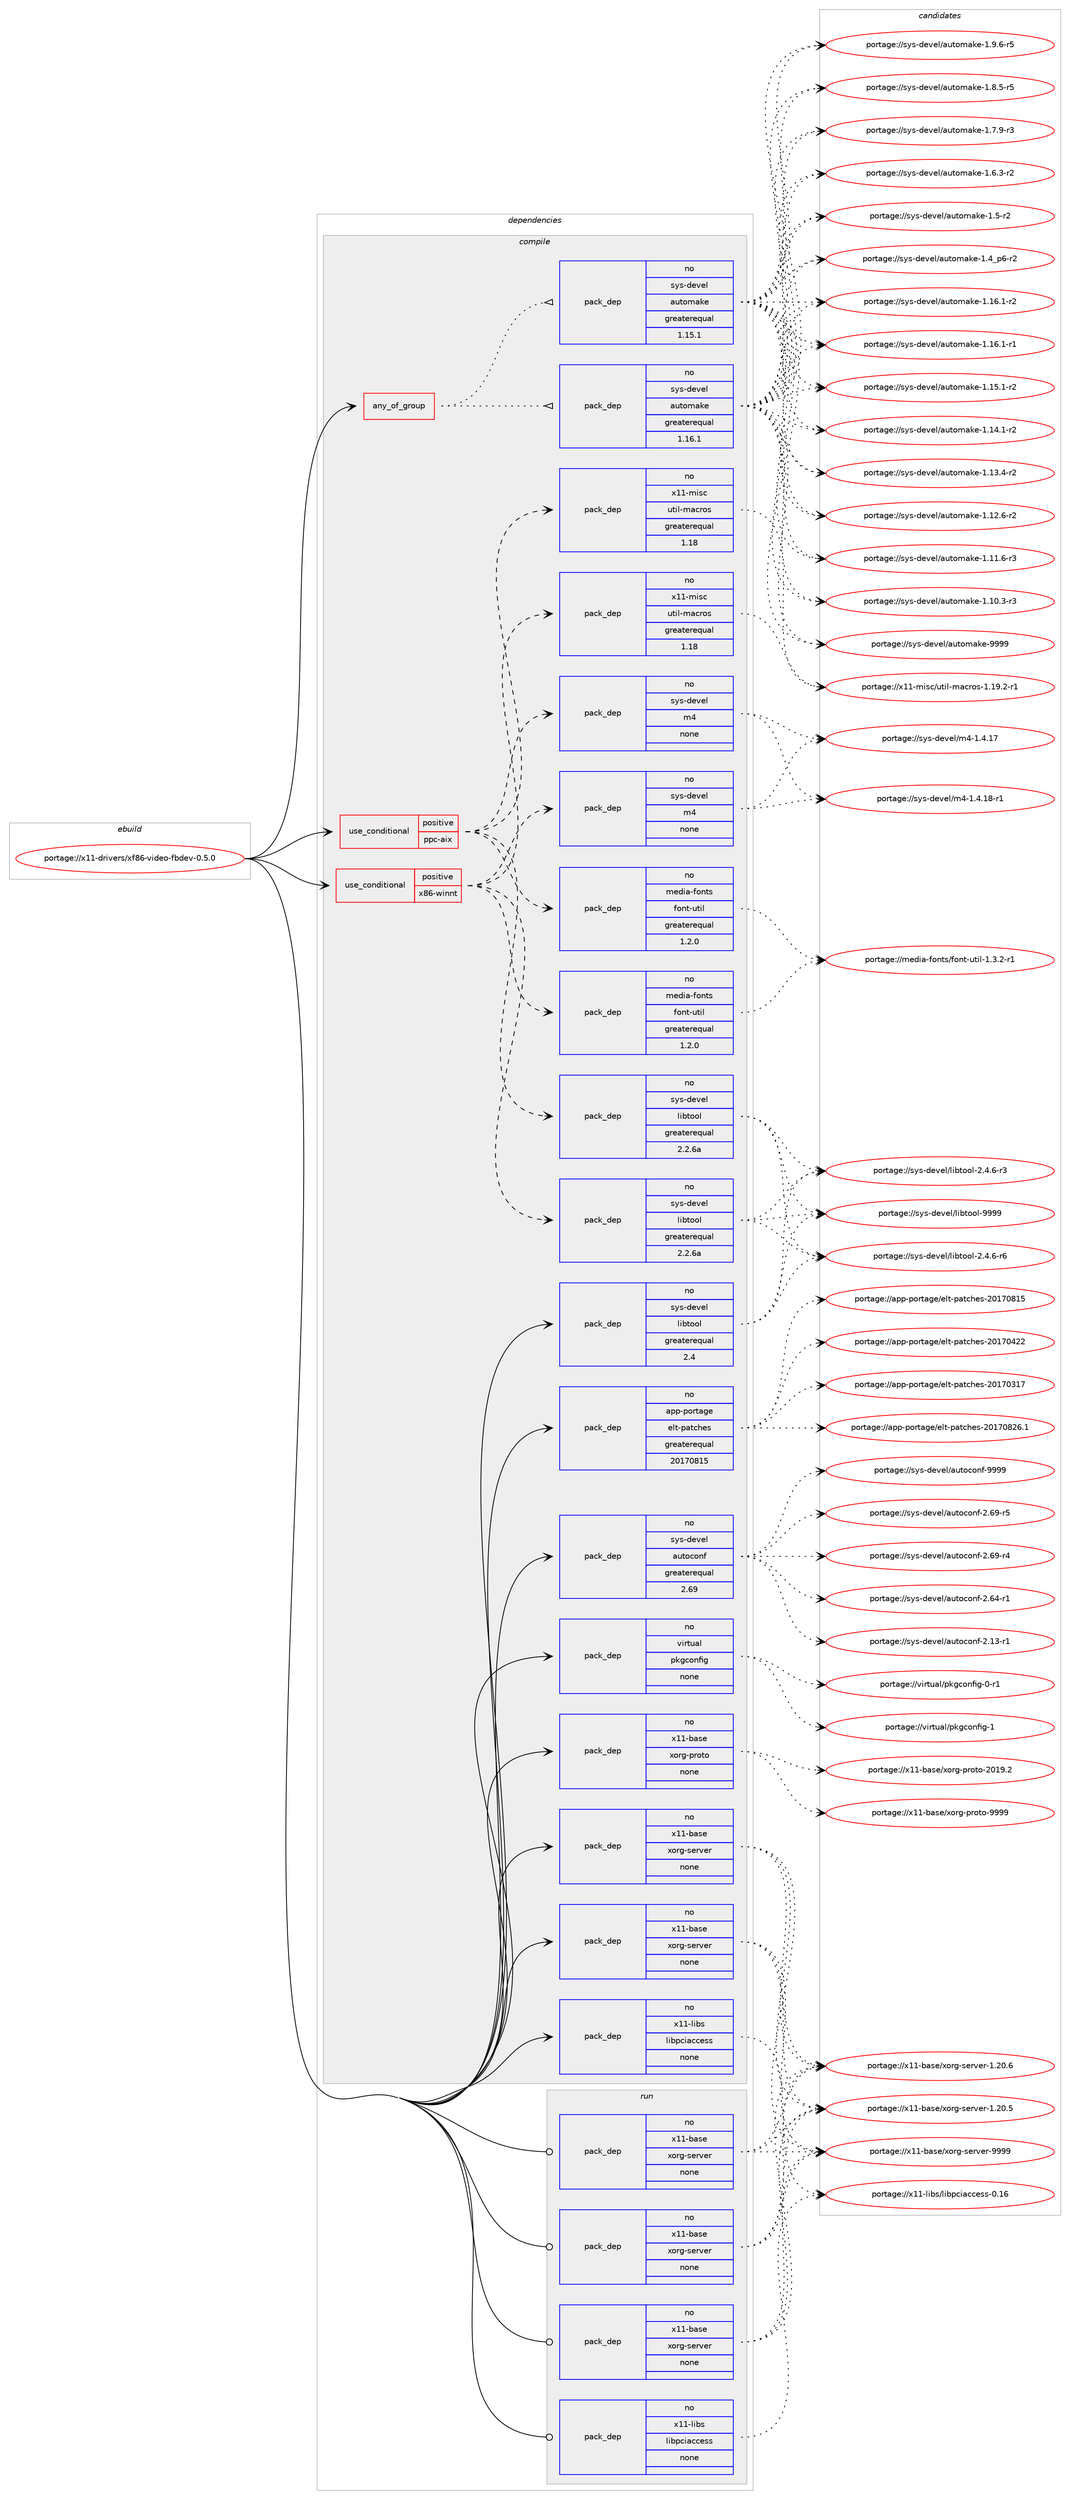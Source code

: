 digraph prolog {

# *************
# Graph options
# *************

newrank=true;
concentrate=true;
compound=true;
graph [rankdir=LR,fontname=Helvetica,fontsize=10,ranksep=1.5];#, ranksep=2.5, nodesep=0.2];
edge  [arrowhead=vee];
node  [fontname=Helvetica,fontsize=10];

# **********
# The ebuild
# **********

subgraph cluster_leftcol {
color=gray;
rank=same;
label=<<i>ebuild</i>>;
id [label="portage://x11-drivers/xf86-video-fbdev-0.5.0", color=red, width=4, href="../x11-drivers/xf86-video-fbdev-0.5.0.svg"];
}

# ****************
# The dependencies
# ****************

subgraph cluster_midcol {
color=gray;
label=<<i>dependencies</i>>;
subgraph cluster_compile {
fillcolor="#eeeeee";
style=filled;
label=<<i>compile</i>>;
subgraph any377 {
dependency21499 [label=<<TABLE BORDER="0" CELLBORDER="1" CELLSPACING="0" CELLPADDING="4"><TR><TD CELLPADDING="10">any_of_group</TD></TR></TABLE>>, shape=none, color=red];subgraph pack17978 {
dependency21500 [label=<<TABLE BORDER="0" CELLBORDER="1" CELLSPACING="0" CELLPADDING="4" WIDTH="220"><TR><TD ROWSPAN="6" CELLPADDING="30">pack_dep</TD></TR><TR><TD WIDTH="110">no</TD></TR><TR><TD>sys-devel</TD></TR><TR><TD>automake</TD></TR><TR><TD>greaterequal</TD></TR><TR><TD>1.16.1</TD></TR></TABLE>>, shape=none, color=blue];
}
dependency21499:e -> dependency21500:w [weight=20,style="dotted",arrowhead="oinv"];
subgraph pack17979 {
dependency21501 [label=<<TABLE BORDER="0" CELLBORDER="1" CELLSPACING="0" CELLPADDING="4" WIDTH="220"><TR><TD ROWSPAN="6" CELLPADDING="30">pack_dep</TD></TR><TR><TD WIDTH="110">no</TD></TR><TR><TD>sys-devel</TD></TR><TR><TD>automake</TD></TR><TR><TD>greaterequal</TD></TR><TR><TD>1.15.1</TD></TR></TABLE>>, shape=none, color=blue];
}
dependency21499:e -> dependency21501:w [weight=20,style="dotted",arrowhead="oinv"];
}
id:e -> dependency21499:w [weight=20,style="solid",arrowhead="vee"];
subgraph cond3131 {
dependency21502 [label=<<TABLE BORDER="0" CELLBORDER="1" CELLSPACING="0" CELLPADDING="4"><TR><TD ROWSPAN="3" CELLPADDING="10">use_conditional</TD></TR><TR><TD>positive</TD></TR><TR><TD>ppc-aix</TD></TR></TABLE>>, shape=none, color=red];
subgraph pack17980 {
dependency21503 [label=<<TABLE BORDER="0" CELLBORDER="1" CELLSPACING="0" CELLPADDING="4" WIDTH="220"><TR><TD ROWSPAN="6" CELLPADDING="30">pack_dep</TD></TR><TR><TD WIDTH="110">no</TD></TR><TR><TD>sys-devel</TD></TR><TR><TD>libtool</TD></TR><TR><TD>greaterequal</TD></TR><TR><TD>2.2.6a</TD></TR></TABLE>>, shape=none, color=blue];
}
dependency21502:e -> dependency21503:w [weight=20,style="dashed",arrowhead="vee"];
subgraph pack17981 {
dependency21504 [label=<<TABLE BORDER="0" CELLBORDER="1" CELLSPACING="0" CELLPADDING="4" WIDTH="220"><TR><TD ROWSPAN="6" CELLPADDING="30">pack_dep</TD></TR><TR><TD WIDTH="110">no</TD></TR><TR><TD>sys-devel</TD></TR><TR><TD>m4</TD></TR><TR><TD>none</TD></TR><TR><TD></TD></TR></TABLE>>, shape=none, color=blue];
}
dependency21502:e -> dependency21504:w [weight=20,style="dashed",arrowhead="vee"];
subgraph pack17982 {
dependency21505 [label=<<TABLE BORDER="0" CELLBORDER="1" CELLSPACING="0" CELLPADDING="4" WIDTH="220"><TR><TD ROWSPAN="6" CELLPADDING="30">pack_dep</TD></TR><TR><TD WIDTH="110">no</TD></TR><TR><TD>x11-misc</TD></TR><TR><TD>util-macros</TD></TR><TR><TD>greaterequal</TD></TR><TR><TD>1.18</TD></TR></TABLE>>, shape=none, color=blue];
}
dependency21502:e -> dependency21505:w [weight=20,style="dashed",arrowhead="vee"];
subgraph pack17983 {
dependency21506 [label=<<TABLE BORDER="0" CELLBORDER="1" CELLSPACING="0" CELLPADDING="4" WIDTH="220"><TR><TD ROWSPAN="6" CELLPADDING="30">pack_dep</TD></TR><TR><TD WIDTH="110">no</TD></TR><TR><TD>media-fonts</TD></TR><TR><TD>font-util</TD></TR><TR><TD>greaterequal</TD></TR><TR><TD>1.2.0</TD></TR></TABLE>>, shape=none, color=blue];
}
dependency21502:e -> dependency21506:w [weight=20,style="dashed",arrowhead="vee"];
}
id:e -> dependency21502:w [weight=20,style="solid",arrowhead="vee"];
subgraph cond3132 {
dependency21507 [label=<<TABLE BORDER="0" CELLBORDER="1" CELLSPACING="0" CELLPADDING="4"><TR><TD ROWSPAN="3" CELLPADDING="10">use_conditional</TD></TR><TR><TD>positive</TD></TR><TR><TD>x86-winnt</TD></TR></TABLE>>, shape=none, color=red];
subgraph pack17984 {
dependency21508 [label=<<TABLE BORDER="0" CELLBORDER="1" CELLSPACING="0" CELLPADDING="4" WIDTH="220"><TR><TD ROWSPAN="6" CELLPADDING="30">pack_dep</TD></TR><TR><TD WIDTH="110">no</TD></TR><TR><TD>sys-devel</TD></TR><TR><TD>libtool</TD></TR><TR><TD>greaterequal</TD></TR><TR><TD>2.2.6a</TD></TR></TABLE>>, shape=none, color=blue];
}
dependency21507:e -> dependency21508:w [weight=20,style="dashed",arrowhead="vee"];
subgraph pack17985 {
dependency21509 [label=<<TABLE BORDER="0" CELLBORDER="1" CELLSPACING="0" CELLPADDING="4" WIDTH="220"><TR><TD ROWSPAN="6" CELLPADDING="30">pack_dep</TD></TR><TR><TD WIDTH="110">no</TD></TR><TR><TD>sys-devel</TD></TR><TR><TD>m4</TD></TR><TR><TD>none</TD></TR><TR><TD></TD></TR></TABLE>>, shape=none, color=blue];
}
dependency21507:e -> dependency21509:w [weight=20,style="dashed",arrowhead="vee"];
subgraph pack17986 {
dependency21510 [label=<<TABLE BORDER="0" CELLBORDER="1" CELLSPACING="0" CELLPADDING="4" WIDTH="220"><TR><TD ROWSPAN="6" CELLPADDING="30">pack_dep</TD></TR><TR><TD WIDTH="110">no</TD></TR><TR><TD>x11-misc</TD></TR><TR><TD>util-macros</TD></TR><TR><TD>greaterequal</TD></TR><TR><TD>1.18</TD></TR></TABLE>>, shape=none, color=blue];
}
dependency21507:e -> dependency21510:w [weight=20,style="dashed",arrowhead="vee"];
subgraph pack17987 {
dependency21511 [label=<<TABLE BORDER="0" CELLBORDER="1" CELLSPACING="0" CELLPADDING="4" WIDTH="220"><TR><TD ROWSPAN="6" CELLPADDING="30">pack_dep</TD></TR><TR><TD WIDTH="110">no</TD></TR><TR><TD>media-fonts</TD></TR><TR><TD>font-util</TD></TR><TR><TD>greaterequal</TD></TR><TR><TD>1.2.0</TD></TR></TABLE>>, shape=none, color=blue];
}
dependency21507:e -> dependency21511:w [weight=20,style="dashed",arrowhead="vee"];
}
id:e -> dependency21507:w [weight=20,style="solid",arrowhead="vee"];
subgraph pack17988 {
dependency21512 [label=<<TABLE BORDER="0" CELLBORDER="1" CELLSPACING="0" CELLPADDING="4" WIDTH="220"><TR><TD ROWSPAN="6" CELLPADDING="30">pack_dep</TD></TR><TR><TD WIDTH="110">no</TD></TR><TR><TD>app-portage</TD></TR><TR><TD>elt-patches</TD></TR><TR><TD>greaterequal</TD></TR><TR><TD>20170815</TD></TR></TABLE>>, shape=none, color=blue];
}
id:e -> dependency21512:w [weight=20,style="solid",arrowhead="vee"];
subgraph pack17989 {
dependency21513 [label=<<TABLE BORDER="0" CELLBORDER="1" CELLSPACING="0" CELLPADDING="4" WIDTH="220"><TR><TD ROWSPAN="6" CELLPADDING="30">pack_dep</TD></TR><TR><TD WIDTH="110">no</TD></TR><TR><TD>sys-devel</TD></TR><TR><TD>autoconf</TD></TR><TR><TD>greaterequal</TD></TR><TR><TD>2.69</TD></TR></TABLE>>, shape=none, color=blue];
}
id:e -> dependency21513:w [weight=20,style="solid",arrowhead="vee"];
subgraph pack17990 {
dependency21514 [label=<<TABLE BORDER="0" CELLBORDER="1" CELLSPACING="0" CELLPADDING="4" WIDTH="220"><TR><TD ROWSPAN="6" CELLPADDING="30">pack_dep</TD></TR><TR><TD WIDTH="110">no</TD></TR><TR><TD>sys-devel</TD></TR><TR><TD>libtool</TD></TR><TR><TD>greaterequal</TD></TR><TR><TD>2.4</TD></TR></TABLE>>, shape=none, color=blue];
}
id:e -> dependency21514:w [weight=20,style="solid",arrowhead="vee"];
subgraph pack17991 {
dependency21515 [label=<<TABLE BORDER="0" CELLBORDER="1" CELLSPACING="0" CELLPADDING="4" WIDTH="220"><TR><TD ROWSPAN="6" CELLPADDING="30">pack_dep</TD></TR><TR><TD WIDTH="110">no</TD></TR><TR><TD>virtual</TD></TR><TR><TD>pkgconfig</TD></TR><TR><TD>none</TD></TR><TR><TD></TD></TR></TABLE>>, shape=none, color=blue];
}
id:e -> dependency21515:w [weight=20,style="solid",arrowhead="vee"];
subgraph pack17992 {
dependency21516 [label=<<TABLE BORDER="0" CELLBORDER="1" CELLSPACING="0" CELLPADDING="4" WIDTH="220"><TR><TD ROWSPAN="6" CELLPADDING="30">pack_dep</TD></TR><TR><TD WIDTH="110">no</TD></TR><TR><TD>x11-base</TD></TR><TR><TD>xorg-proto</TD></TR><TR><TD>none</TD></TR><TR><TD></TD></TR></TABLE>>, shape=none, color=blue];
}
id:e -> dependency21516:w [weight=20,style="solid",arrowhead="vee"];
subgraph pack17993 {
dependency21517 [label=<<TABLE BORDER="0" CELLBORDER="1" CELLSPACING="0" CELLPADDING="4" WIDTH="220"><TR><TD ROWSPAN="6" CELLPADDING="30">pack_dep</TD></TR><TR><TD WIDTH="110">no</TD></TR><TR><TD>x11-base</TD></TR><TR><TD>xorg-server</TD></TR><TR><TD>none</TD></TR><TR><TD></TD></TR></TABLE>>, shape=none, color=blue];
}
id:e -> dependency21517:w [weight=20,style="solid",arrowhead="vee"];
subgraph pack17994 {
dependency21518 [label=<<TABLE BORDER="0" CELLBORDER="1" CELLSPACING="0" CELLPADDING="4" WIDTH="220"><TR><TD ROWSPAN="6" CELLPADDING="30">pack_dep</TD></TR><TR><TD WIDTH="110">no</TD></TR><TR><TD>x11-base</TD></TR><TR><TD>xorg-server</TD></TR><TR><TD>none</TD></TR><TR><TD></TD></TR></TABLE>>, shape=none, color=blue];
}
id:e -> dependency21518:w [weight=20,style="solid",arrowhead="vee"];
subgraph pack17995 {
dependency21519 [label=<<TABLE BORDER="0" CELLBORDER="1" CELLSPACING="0" CELLPADDING="4" WIDTH="220"><TR><TD ROWSPAN="6" CELLPADDING="30">pack_dep</TD></TR><TR><TD WIDTH="110">no</TD></TR><TR><TD>x11-libs</TD></TR><TR><TD>libpciaccess</TD></TR><TR><TD>none</TD></TR><TR><TD></TD></TR></TABLE>>, shape=none, color=blue];
}
id:e -> dependency21519:w [weight=20,style="solid",arrowhead="vee"];
}
subgraph cluster_compileandrun {
fillcolor="#eeeeee";
style=filled;
label=<<i>compile and run</i>>;
}
subgraph cluster_run {
fillcolor="#eeeeee";
style=filled;
label=<<i>run</i>>;
subgraph pack17996 {
dependency21520 [label=<<TABLE BORDER="0" CELLBORDER="1" CELLSPACING="0" CELLPADDING="4" WIDTH="220"><TR><TD ROWSPAN="6" CELLPADDING="30">pack_dep</TD></TR><TR><TD WIDTH="110">no</TD></TR><TR><TD>x11-base</TD></TR><TR><TD>xorg-server</TD></TR><TR><TD>none</TD></TR><TR><TD></TD></TR></TABLE>>, shape=none, color=blue];
}
id:e -> dependency21520:w [weight=20,style="solid",arrowhead="odot"];
subgraph pack17997 {
dependency21521 [label=<<TABLE BORDER="0" CELLBORDER="1" CELLSPACING="0" CELLPADDING="4" WIDTH="220"><TR><TD ROWSPAN="6" CELLPADDING="30">pack_dep</TD></TR><TR><TD WIDTH="110">no</TD></TR><TR><TD>x11-base</TD></TR><TR><TD>xorg-server</TD></TR><TR><TD>none</TD></TR><TR><TD></TD></TR></TABLE>>, shape=none, color=blue];
}
id:e -> dependency21521:w [weight=20,style="solid",arrowhead="odot"];
subgraph pack17998 {
dependency21522 [label=<<TABLE BORDER="0" CELLBORDER="1" CELLSPACING="0" CELLPADDING="4" WIDTH="220"><TR><TD ROWSPAN="6" CELLPADDING="30">pack_dep</TD></TR><TR><TD WIDTH="110">no</TD></TR><TR><TD>x11-base</TD></TR><TR><TD>xorg-server</TD></TR><TR><TD>none</TD></TR><TR><TD></TD></TR></TABLE>>, shape=none, color=blue];
}
id:e -> dependency21522:w [weight=20,style="solid",arrowhead="odot"];
subgraph pack17999 {
dependency21523 [label=<<TABLE BORDER="0" CELLBORDER="1" CELLSPACING="0" CELLPADDING="4" WIDTH="220"><TR><TD ROWSPAN="6" CELLPADDING="30">pack_dep</TD></TR><TR><TD WIDTH="110">no</TD></TR><TR><TD>x11-libs</TD></TR><TR><TD>libpciaccess</TD></TR><TR><TD>none</TD></TR><TR><TD></TD></TR></TABLE>>, shape=none, color=blue];
}
id:e -> dependency21523:w [weight=20,style="solid",arrowhead="odot"];
}
}

# **************
# The candidates
# **************

subgraph cluster_choices {
rank=same;
color=gray;
label=<<i>candidates</i>>;

subgraph choice17978 {
color=black;
nodesep=1;
choice115121115451001011181011084797117116111109971071014557575757 [label="portage://sys-devel/automake-9999", color=red, width=4,href="../sys-devel/automake-9999.svg"];
choice115121115451001011181011084797117116111109971071014549465746544511453 [label="portage://sys-devel/automake-1.9.6-r5", color=red, width=4,href="../sys-devel/automake-1.9.6-r5.svg"];
choice115121115451001011181011084797117116111109971071014549465646534511453 [label="portage://sys-devel/automake-1.8.5-r5", color=red, width=4,href="../sys-devel/automake-1.8.5-r5.svg"];
choice115121115451001011181011084797117116111109971071014549465546574511451 [label="portage://sys-devel/automake-1.7.9-r3", color=red, width=4,href="../sys-devel/automake-1.7.9-r3.svg"];
choice115121115451001011181011084797117116111109971071014549465446514511450 [label="portage://sys-devel/automake-1.6.3-r2", color=red, width=4,href="../sys-devel/automake-1.6.3-r2.svg"];
choice11512111545100101118101108479711711611110997107101454946534511450 [label="portage://sys-devel/automake-1.5-r2", color=red, width=4,href="../sys-devel/automake-1.5-r2.svg"];
choice115121115451001011181011084797117116111109971071014549465295112544511450 [label="portage://sys-devel/automake-1.4_p6-r2", color=red, width=4,href="../sys-devel/automake-1.4_p6-r2.svg"];
choice11512111545100101118101108479711711611110997107101454946495446494511450 [label="portage://sys-devel/automake-1.16.1-r2", color=red, width=4,href="../sys-devel/automake-1.16.1-r2.svg"];
choice11512111545100101118101108479711711611110997107101454946495446494511449 [label="portage://sys-devel/automake-1.16.1-r1", color=red, width=4,href="../sys-devel/automake-1.16.1-r1.svg"];
choice11512111545100101118101108479711711611110997107101454946495346494511450 [label="portage://sys-devel/automake-1.15.1-r2", color=red, width=4,href="../sys-devel/automake-1.15.1-r2.svg"];
choice11512111545100101118101108479711711611110997107101454946495246494511450 [label="portage://sys-devel/automake-1.14.1-r2", color=red, width=4,href="../sys-devel/automake-1.14.1-r2.svg"];
choice11512111545100101118101108479711711611110997107101454946495146524511450 [label="portage://sys-devel/automake-1.13.4-r2", color=red, width=4,href="../sys-devel/automake-1.13.4-r2.svg"];
choice11512111545100101118101108479711711611110997107101454946495046544511450 [label="portage://sys-devel/automake-1.12.6-r2", color=red, width=4,href="../sys-devel/automake-1.12.6-r2.svg"];
choice11512111545100101118101108479711711611110997107101454946494946544511451 [label="portage://sys-devel/automake-1.11.6-r3", color=red, width=4,href="../sys-devel/automake-1.11.6-r3.svg"];
choice11512111545100101118101108479711711611110997107101454946494846514511451 [label="portage://sys-devel/automake-1.10.3-r3", color=red, width=4,href="../sys-devel/automake-1.10.3-r3.svg"];
dependency21500:e -> choice115121115451001011181011084797117116111109971071014557575757:w [style=dotted,weight="100"];
dependency21500:e -> choice115121115451001011181011084797117116111109971071014549465746544511453:w [style=dotted,weight="100"];
dependency21500:e -> choice115121115451001011181011084797117116111109971071014549465646534511453:w [style=dotted,weight="100"];
dependency21500:e -> choice115121115451001011181011084797117116111109971071014549465546574511451:w [style=dotted,weight="100"];
dependency21500:e -> choice115121115451001011181011084797117116111109971071014549465446514511450:w [style=dotted,weight="100"];
dependency21500:e -> choice11512111545100101118101108479711711611110997107101454946534511450:w [style=dotted,weight="100"];
dependency21500:e -> choice115121115451001011181011084797117116111109971071014549465295112544511450:w [style=dotted,weight="100"];
dependency21500:e -> choice11512111545100101118101108479711711611110997107101454946495446494511450:w [style=dotted,weight="100"];
dependency21500:e -> choice11512111545100101118101108479711711611110997107101454946495446494511449:w [style=dotted,weight="100"];
dependency21500:e -> choice11512111545100101118101108479711711611110997107101454946495346494511450:w [style=dotted,weight="100"];
dependency21500:e -> choice11512111545100101118101108479711711611110997107101454946495246494511450:w [style=dotted,weight="100"];
dependency21500:e -> choice11512111545100101118101108479711711611110997107101454946495146524511450:w [style=dotted,weight="100"];
dependency21500:e -> choice11512111545100101118101108479711711611110997107101454946495046544511450:w [style=dotted,weight="100"];
dependency21500:e -> choice11512111545100101118101108479711711611110997107101454946494946544511451:w [style=dotted,weight="100"];
dependency21500:e -> choice11512111545100101118101108479711711611110997107101454946494846514511451:w [style=dotted,weight="100"];
}
subgraph choice17979 {
color=black;
nodesep=1;
choice115121115451001011181011084797117116111109971071014557575757 [label="portage://sys-devel/automake-9999", color=red, width=4,href="../sys-devel/automake-9999.svg"];
choice115121115451001011181011084797117116111109971071014549465746544511453 [label="portage://sys-devel/automake-1.9.6-r5", color=red, width=4,href="../sys-devel/automake-1.9.6-r5.svg"];
choice115121115451001011181011084797117116111109971071014549465646534511453 [label="portage://sys-devel/automake-1.8.5-r5", color=red, width=4,href="../sys-devel/automake-1.8.5-r5.svg"];
choice115121115451001011181011084797117116111109971071014549465546574511451 [label="portage://sys-devel/automake-1.7.9-r3", color=red, width=4,href="../sys-devel/automake-1.7.9-r3.svg"];
choice115121115451001011181011084797117116111109971071014549465446514511450 [label="portage://sys-devel/automake-1.6.3-r2", color=red, width=4,href="../sys-devel/automake-1.6.3-r2.svg"];
choice11512111545100101118101108479711711611110997107101454946534511450 [label="portage://sys-devel/automake-1.5-r2", color=red, width=4,href="../sys-devel/automake-1.5-r2.svg"];
choice115121115451001011181011084797117116111109971071014549465295112544511450 [label="portage://sys-devel/automake-1.4_p6-r2", color=red, width=4,href="../sys-devel/automake-1.4_p6-r2.svg"];
choice11512111545100101118101108479711711611110997107101454946495446494511450 [label="portage://sys-devel/automake-1.16.1-r2", color=red, width=4,href="../sys-devel/automake-1.16.1-r2.svg"];
choice11512111545100101118101108479711711611110997107101454946495446494511449 [label="portage://sys-devel/automake-1.16.1-r1", color=red, width=4,href="../sys-devel/automake-1.16.1-r1.svg"];
choice11512111545100101118101108479711711611110997107101454946495346494511450 [label="portage://sys-devel/automake-1.15.1-r2", color=red, width=4,href="../sys-devel/automake-1.15.1-r2.svg"];
choice11512111545100101118101108479711711611110997107101454946495246494511450 [label="portage://sys-devel/automake-1.14.1-r2", color=red, width=4,href="../sys-devel/automake-1.14.1-r2.svg"];
choice11512111545100101118101108479711711611110997107101454946495146524511450 [label="portage://sys-devel/automake-1.13.4-r2", color=red, width=4,href="../sys-devel/automake-1.13.4-r2.svg"];
choice11512111545100101118101108479711711611110997107101454946495046544511450 [label="portage://sys-devel/automake-1.12.6-r2", color=red, width=4,href="../sys-devel/automake-1.12.6-r2.svg"];
choice11512111545100101118101108479711711611110997107101454946494946544511451 [label="portage://sys-devel/automake-1.11.6-r3", color=red, width=4,href="../sys-devel/automake-1.11.6-r3.svg"];
choice11512111545100101118101108479711711611110997107101454946494846514511451 [label="portage://sys-devel/automake-1.10.3-r3", color=red, width=4,href="../sys-devel/automake-1.10.3-r3.svg"];
dependency21501:e -> choice115121115451001011181011084797117116111109971071014557575757:w [style=dotted,weight="100"];
dependency21501:e -> choice115121115451001011181011084797117116111109971071014549465746544511453:w [style=dotted,weight="100"];
dependency21501:e -> choice115121115451001011181011084797117116111109971071014549465646534511453:w [style=dotted,weight="100"];
dependency21501:e -> choice115121115451001011181011084797117116111109971071014549465546574511451:w [style=dotted,weight="100"];
dependency21501:e -> choice115121115451001011181011084797117116111109971071014549465446514511450:w [style=dotted,weight="100"];
dependency21501:e -> choice11512111545100101118101108479711711611110997107101454946534511450:w [style=dotted,weight="100"];
dependency21501:e -> choice115121115451001011181011084797117116111109971071014549465295112544511450:w [style=dotted,weight="100"];
dependency21501:e -> choice11512111545100101118101108479711711611110997107101454946495446494511450:w [style=dotted,weight="100"];
dependency21501:e -> choice11512111545100101118101108479711711611110997107101454946495446494511449:w [style=dotted,weight="100"];
dependency21501:e -> choice11512111545100101118101108479711711611110997107101454946495346494511450:w [style=dotted,weight="100"];
dependency21501:e -> choice11512111545100101118101108479711711611110997107101454946495246494511450:w [style=dotted,weight="100"];
dependency21501:e -> choice11512111545100101118101108479711711611110997107101454946495146524511450:w [style=dotted,weight="100"];
dependency21501:e -> choice11512111545100101118101108479711711611110997107101454946495046544511450:w [style=dotted,weight="100"];
dependency21501:e -> choice11512111545100101118101108479711711611110997107101454946494946544511451:w [style=dotted,weight="100"];
dependency21501:e -> choice11512111545100101118101108479711711611110997107101454946494846514511451:w [style=dotted,weight="100"];
}
subgraph choice17980 {
color=black;
nodesep=1;
choice1151211154510010111810110847108105981161111111084557575757 [label="portage://sys-devel/libtool-9999", color=red, width=4,href="../sys-devel/libtool-9999.svg"];
choice1151211154510010111810110847108105981161111111084550465246544511454 [label="portage://sys-devel/libtool-2.4.6-r6", color=red, width=4,href="../sys-devel/libtool-2.4.6-r6.svg"];
choice1151211154510010111810110847108105981161111111084550465246544511451 [label="portage://sys-devel/libtool-2.4.6-r3", color=red, width=4,href="../sys-devel/libtool-2.4.6-r3.svg"];
dependency21503:e -> choice1151211154510010111810110847108105981161111111084557575757:w [style=dotted,weight="100"];
dependency21503:e -> choice1151211154510010111810110847108105981161111111084550465246544511454:w [style=dotted,weight="100"];
dependency21503:e -> choice1151211154510010111810110847108105981161111111084550465246544511451:w [style=dotted,weight="100"];
}
subgraph choice17981 {
color=black;
nodesep=1;
choice115121115451001011181011084710952454946524649564511449 [label="portage://sys-devel/m4-1.4.18-r1", color=red, width=4,href="../sys-devel/m4-1.4.18-r1.svg"];
choice11512111545100101118101108471095245494652464955 [label="portage://sys-devel/m4-1.4.17", color=red, width=4,href="../sys-devel/m4-1.4.17.svg"];
dependency21504:e -> choice115121115451001011181011084710952454946524649564511449:w [style=dotted,weight="100"];
dependency21504:e -> choice11512111545100101118101108471095245494652464955:w [style=dotted,weight="100"];
}
subgraph choice17982 {
color=black;
nodesep=1;
choice1204949451091051159947117116105108451099799114111115454946495746504511449 [label="portage://x11-misc/util-macros-1.19.2-r1", color=red, width=4,href="../x11-misc/util-macros-1.19.2-r1.svg"];
dependency21505:e -> choice1204949451091051159947117116105108451099799114111115454946495746504511449:w [style=dotted,weight="100"];
}
subgraph choice17983 {
color=black;
nodesep=1;
choice109101100105974510211111011611547102111110116451171161051084549465146504511449 [label="portage://media-fonts/font-util-1.3.2-r1", color=red, width=4,href="../media-fonts/font-util-1.3.2-r1.svg"];
dependency21506:e -> choice109101100105974510211111011611547102111110116451171161051084549465146504511449:w [style=dotted,weight="100"];
}
subgraph choice17984 {
color=black;
nodesep=1;
choice1151211154510010111810110847108105981161111111084557575757 [label="portage://sys-devel/libtool-9999", color=red, width=4,href="../sys-devel/libtool-9999.svg"];
choice1151211154510010111810110847108105981161111111084550465246544511454 [label="portage://sys-devel/libtool-2.4.6-r6", color=red, width=4,href="../sys-devel/libtool-2.4.6-r6.svg"];
choice1151211154510010111810110847108105981161111111084550465246544511451 [label="portage://sys-devel/libtool-2.4.6-r3", color=red, width=4,href="../sys-devel/libtool-2.4.6-r3.svg"];
dependency21508:e -> choice1151211154510010111810110847108105981161111111084557575757:w [style=dotted,weight="100"];
dependency21508:e -> choice1151211154510010111810110847108105981161111111084550465246544511454:w [style=dotted,weight="100"];
dependency21508:e -> choice1151211154510010111810110847108105981161111111084550465246544511451:w [style=dotted,weight="100"];
}
subgraph choice17985 {
color=black;
nodesep=1;
choice115121115451001011181011084710952454946524649564511449 [label="portage://sys-devel/m4-1.4.18-r1", color=red, width=4,href="../sys-devel/m4-1.4.18-r1.svg"];
choice11512111545100101118101108471095245494652464955 [label="portage://sys-devel/m4-1.4.17", color=red, width=4,href="../sys-devel/m4-1.4.17.svg"];
dependency21509:e -> choice115121115451001011181011084710952454946524649564511449:w [style=dotted,weight="100"];
dependency21509:e -> choice11512111545100101118101108471095245494652464955:w [style=dotted,weight="100"];
}
subgraph choice17986 {
color=black;
nodesep=1;
choice1204949451091051159947117116105108451099799114111115454946495746504511449 [label="portage://x11-misc/util-macros-1.19.2-r1", color=red, width=4,href="../x11-misc/util-macros-1.19.2-r1.svg"];
dependency21510:e -> choice1204949451091051159947117116105108451099799114111115454946495746504511449:w [style=dotted,weight="100"];
}
subgraph choice17987 {
color=black;
nodesep=1;
choice109101100105974510211111011611547102111110116451171161051084549465146504511449 [label="portage://media-fonts/font-util-1.3.2-r1", color=red, width=4,href="../media-fonts/font-util-1.3.2-r1.svg"];
dependency21511:e -> choice109101100105974510211111011611547102111110116451171161051084549465146504511449:w [style=dotted,weight="100"];
}
subgraph choice17988 {
color=black;
nodesep=1;
choice971121124511211111411697103101471011081164511297116991041011154550484955485650544649 [label="portage://app-portage/elt-patches-20170826.1", color=red, width=4,href="../app-portage/elt-patches-20170826.1.svg"];
choice97112112451121111141169710310147101108116451129711699104101115455048495548564953 [label="portage://app-portage/elt-patches-20170815", color=red, width=4,href="../app-portage/elt-patches-20170815.svg"];
choice97112112451121111141169710310147101108116451129711699104101115455048495548525050 [label="portage://app-portage/elt-patches-20170422", color=red, width=4,href="../app-portage/elt-patches-20170422.svg"];
choice97112112451121111141169710310147101108116451129711699104101115455048495548514955 [label="portage://app-portage/elt-patches-20170317", color=red, width=4,href="../app-portage/elt-patches-20170317.svg"];
dependency21512:e -> choice971121124511211111411697103101471011081164511297116991041011154550484955485650544649:w [style=dotted,weight="100"];
dependency21512:e -> choice97112112451121111141169710310147101108116451129711699104101115455048495548564953:w [style=dotted,weight="100"];
dependency21512:e -> choice97112112451121111141169710310147101108116451129711699104101115455048495548525050:w [style=dotted,weight="100"];
dependency21512:e -> choice97112112451121111141169710310147101108116451129711699104101115455048495548514955:w [style=dotted,weight="100"];
}
subgraph choice17989 {
color=black;
nodesep=1;
choice115121115451001011181011084797117116111991111101024557575757 [label="portage://sys-devel/autoconf-9999", color=red, width=4,href="../sys-devel/autoconf-9999.svg"];
choice1151211154510010111810110847971171161119911111010245504654574511453 [label="portage://sys-devel/autoconf-2.69-r5", color=red, width=4,href="../sys-devel/autoconf-2.69-r5.svg"];
choice1151211154510010111810110847971171161119911111010245504654574511452 [label="portage://sys-devel/autoconf-2.69-r4", color=red, width=4,href="../sys-devel/autoconf-2.69-r4.svg"];
choice1151211154510010111810110847971171161119911111010245504654524511449 [label="portage://sys-devel/autoconf-2.64-r1", color=red, width=4,href="../sys-devel/autoconf-2.64-r1.svg"];
choice1151211154510010111810110847971171161119911111010245504649514511449 [label="portage://sys-devel/autoconf-2.13-r1", color=red, width=4,href="../sys-devel/autoconf-2.13-r1.svg"];
dependency21513:e -> choice115121115451001011181011084797117116111991111101024557575757:w [style=dotted,weight="100"];
dependency21513:e -> choice1151211154510010111810110847971171161119911111010245504654574511453:w [style=dotted,weight="100"];
dependency21513:e -> choice1151211154510010111810110847971171161119911111010245504654574511452:w [style=dotted,weight="100"];
dependency21513:e -> choice1151211154510010111810110847971171161119911111010245504654524511449:w [style=dotted,weight="100"];
dependency21513:e -> choice1151211154510010111810110847971171161119911111010245504649514511449:w [style=dotted,weight="100"];
}
subgraph choice17990 {
color=black;
nodesep=1;
choice1151211154510010111810110847108105981161111111084557575757 [label="portage://sys-devel/libtool-9999", color=red, width=4,href="../sys-devel/libtool-9999.svg"];
choice1151211154510010111810110847108105981161111111084550465246544511454 [label="portage://sys-devel/libtool-2.4.6-r6", color=red, width=4,href="../sys-devel/libtool-2.4.6-r6.svg"];
choice1151211154510010111810110847108105981161111111084550465246544511451 [label="portage://sys-devel/libtool-2.4.6-r3", color=red, width=4,href="../sys-devel/libtool-2.4.6-r3.svg"];
dependency21514:e -> choice1151211154510010111810110847108105981161111111084557575757:w [style=dotted,weight="100"];
dependency21514:e -> choice1151211154510010111810110847108105981161111111084550465246544511454:w [style=dotted,weight="100"];
dependency21514:e -> choice1151211154510010111810110847108105981161111111084550465246544511451:w [style=dotted,weight="100"];
}
subgraph choice17991 {
color=black;
nodesep=1;
choice1181051141161179710847112107103991111101021051034549 [label="portage://virtual/pkgconfig-1", color=red, width=4,href="../virtual/pkgconfig-1.svg"];
choice11810511411611797108471121071039911111010210510345484511449 [label="portage://virtual/pkgconfig-0-r1", color=red, width=4,href="../virtual/pkgconfig-0-r1.svg"];
dependency21515:e -> choice1181051141161179710847112107103991111101021051034549:w [style=dotted,weight="100"];
dependency21515:e -> choice11810511411611797108471121071039911111010210510345484511449:w [style=dotted,weight="100"];
}
subgraph choice17992 {
color=black;
nodesep=1;
choice120494945989711510147120111114103451121141111161114557575757 [label="portage://x11-base/xorg-proto-9999", color=red, width=4,href="../x11-base/xorg-proto-9999.svg"];
choice1204949459897115101471201111141034511211411111611145504849574650 [label="portage://x11-base/xorg-proto-2019.2", color=red, width=4,href="../x11-base/xorg-proto-2019.2.svg"];
dependency21516:e -> choice120494945989711510147120111114103451121141111161114557575757:w [style=dotted,weight="100"];
dependency21516:e -> choice1204949459897115101471201111141034511211411111611145504849574650:w [style=dotted,weight="100"];
}
subgraph choice17993 {
color=black;
nodesep=1;
choice120494945989711510147120111114103451151011141181011144557575757 [label="portage://x11-base/xorg-server-9999", color=red, width=4,href="../x11-base/xorg-server-9999.svg"];
choice1204949459897115101471201111141034511510111411810111445494650484654 [label="portage://x11-base/xorg-server-1.20.6", color=red, width=4,href="../x11-base/xorg-server-1.20.6.svg"];
choice1204949459897115101471201111141034511510111411810111445494650484653 [label="portage://x11-base/xorg-server-1.20.5", color=red, width=4,href="../x11-base/xorg-server-1.20.5.svg"];
dependency21517:e -> choice120494945989711510147120111114103451151011141181011144557575757:w [style=dotted,weight="100"];
dependency21517:e -> choice1204949459897115101471201111141034511510111411810111445494650484654:w [style=dotted,weight="100"];
dependency21517:e -> choice1204949459897115101471201111141034511510111411810111445494650484653:w [style=dotted,weight="100"];
}
subgraph choice17994 {
color=black;
nodesep=1;
choice120494945989711510147120111114103451151011141181011144557575757 [label="portage://x11-base/xorg-server-9999", color=red, width=4,href="../x11-base/xorg-server-9999.svg"];
choice1204949459897115101471201111141034511510111411810111445494650484654 [label="portage://x11-base/xorg-server-1.20.6", color=red, width=4,href="../x11-base/xorg-server-1.20.6.svg"];
choice1204949459897115101471201111141034511510111411810111445494650484653 [label="portage://x11-base/xorg-server-1.20.5", color=red, width=4,href="../x11-base/xorg-server-1.20.5.svg"];
dependency21518:e -> choice120494945989711510147120111114103451151011141181011144557575757:w [style=dotted,weight="100"];
dependency21518:e -> choice1204949459897115101471201111141034511510111411810111445494650484654:w [style=dotted,weight="100"];
dependency21518:e -> choice1204949459897115101471201111141034511510111411810111445494650484653:w [style=dotted,weight="100"];
}
subgraph choice17995 {
color=black;
nodesep=1;
choice120494945108105981154710810598112991059799991011151154548464954 [label="portage://x11-libs/libpciaccess-0.16", color=red, width=4,href="../x11-libs/libpciaccess-0.16.svg"];
dependency21519:e -> choice120494945108105981154710810598112991059799991011151154548464954:w [style=dotted,weight="100"];
}
subgraph choice17996 {
color=black;
nodesep=1;
choice120494945989711510147120111114103451151011141181011144557575757 [label="portage://x11-base/xorg-server-9999", color=red, width=4,href="../x11-base/xorg-server-9999.svg"];
choice1204949459897115101471201111141034511510111411810111445494650484654 [label="portage://x11-base/xorg-server-1.20.6", color=red, width=4,href="../x11-base/xorg-server-1.20.6.svg"];
choice1204949459897115101471201111141034511510111411810111445494650484653 [label="portage://x11-base/xorg-server-1.20.5", color=red, width=4,href="../x11-base/xorg-server-1.20.5.svg"];
dependency21520:e -> choice120494945989711510147120111114103451151011141181011144557575757:w [style=dotted,weight="100"];
dependency21520:e -> choice1204949459897115101471201111141034511510111411810111445494650484654:w [style=dotted,weight="100"];
dependency21520:e -> choice1204949459897115101471201111141034511510111411810111445494650484653:w [style=dotted,weight="100"];
}
subgraph choice17997 {
color=black;
nodesep=1;
choice120494945989711510147120111114103451151011141181011144557575757 [label="portage://x11-base/xorg-server-9999", color=red, width=4,href="../x11-base/xorg-server-9999.svg"];
choice1204949459897115101471201111141034511510111411810111445494650484654 [label="portage://x11-base/xorg-server-1.20.6", color=red, width=4,href="../x11-base/xorg-server-1.20.6.svg"];
choice1204949459897115101471201111141034511510111411810111445494650484653 [label="portage://x11-base/xorg-server-1.20.5", color=red, width=4,href="../x11-base/xorg-server-1.20.5.svg"];
dependency21521:e -> choice120494945989711510147120111114103451151011141181011144557575757:w [style=dotted,weight="100"];
dependency21521:e -> choice1204949459897115101471201111141034511510111411810111445494650484654:w [style=dotted,weight="100"];
dependency21521:e -> choice1204949459897115101471201111141034511510111411810111445494650484653:w [style=dotted,weight="100"];
}
subgraph choice17998 {
color=black;
nodesep=1;
choice120494945989711510147120111114103451151011141181011144557575757 [label="portage://x11-base/xorg-server-9999", color=red, width=4,href="../x11-base/xorg-server-9999.svg"];
choice1204949459897115101471201111141034511510111411810111445494650484654 [label="portage://x11-base/xorg-server-1.20.6", color=red, width=4,href="../x11-base/xorg-server-1.20.6.svg"];
choice1204949459897115101471201111141034511510111411810111445494650484653 [label="portage://x11-base/xorg-server-1.20.5", color=red, width=4,href="../x11-base/xorg-server-1.20.5.svg"];
dependency21522:e -> choice120494945989711510147120111114103451151011141181011144557575757:w [style=dotted,weight="100"];
dependency21522:e -> choice1204949459897115101471201111141034511510111411810111445494650484654:w [style=dotted,weight="100"];
dependency21522:e -> choice1204949459897115101471201111141034511510111411810111445494650484653:w [style=dotted,weight="100"];
}
subgraph choice17999 {
color=black;
nodesep=1;
choice120494945108105981154710810598112991059799991011151154548464954 [label="portage://x11-libs/libpciaccess-0.16", color=red, width=4,href="../x11-libs/libpciaccess-0.16.svg"];
dependency21523:e -> choice120494945108105981154710810598112991059799991011151154548464954:w [style=dotted,weight="100"];
}
}

}
